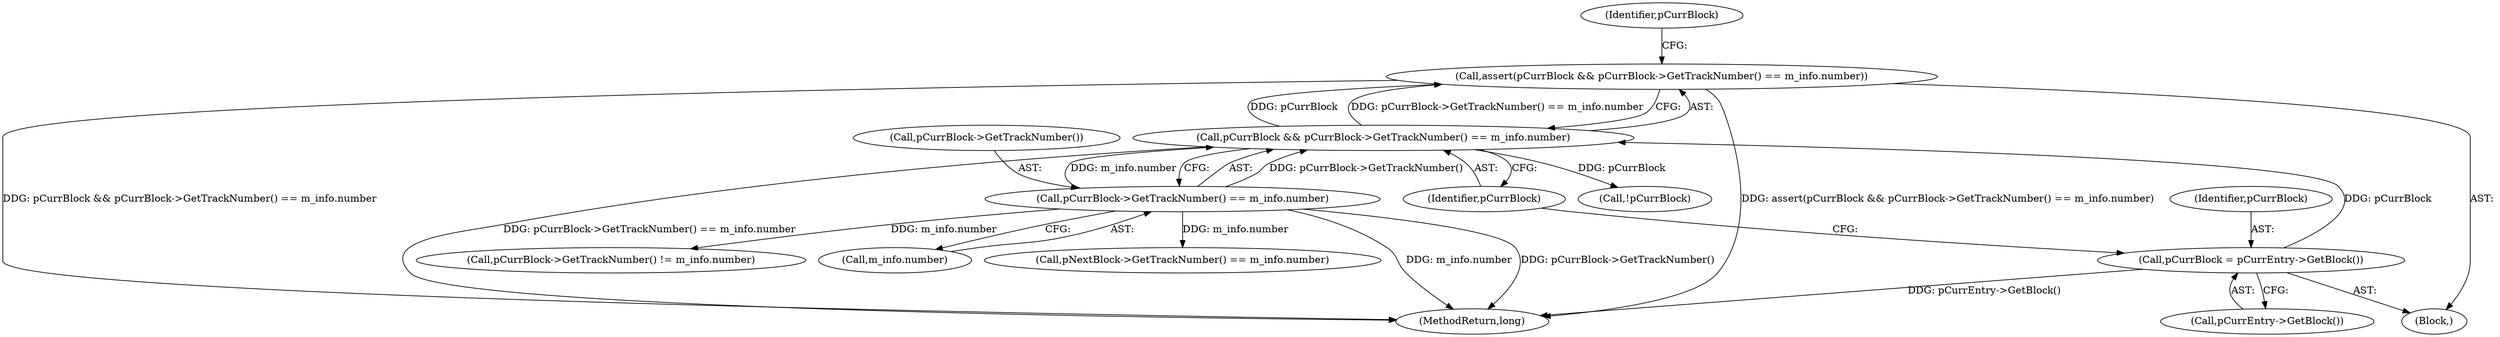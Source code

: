 digraph "0_Android_cc274e2abe8b2a6698a5c47d8aa4bb45f1f9538d_21@API" {
"1000119" [label="(Call,assert(pCurrBlock && pCurrBlock->GetTrackNumber() == m_info.number))"];
"1000120" [label="(Call,pCurrBlock && pCurrBlock->GetTrackNumber() == m_info.number)"];
"1000116" [label="(Call,pCurrBlock = pCurrEntry->GetBlock())"];
"1000122" [label="(Call,pCurrBlock->GetTrackNumber() == m_info.number)"];
"1000122" [label="(Call,pCurrBlock->GetTrackNumber() == m_info.number)"];
"1000255" [label="(MethodReturn,long)"];
"1000121" [label="(Identifier,pCurrBlock)"];
"1000120" [label="(Call,pCurrBlock && pCurrBlock->GetTrackNumber() == m_info.number)"];
"1000131" [label="(Call,pCurrBlock->GetTrackNumber() != m_info.number)"];
"1000118" [label="(Call,pCurrEntry->GetBlock())"];
"1000123" [label="(Call,pCurrBlock->GetTrackNumber())"];
"1000130" [label="(Identifier,pCurrBlock)"];
"1000116" [label="(Call,pCurrBlock = pCurrEntry->GetBlock())"];
"1000129" [label="(Call,!pCurrBlock)"];
"1000110" [label="(Block,)"];
"1000124" [label="(Call,m_info.number)"];
"1000175" [label="(Call,pNextBlock->GetTrackNumber() == m_info.number)"];
"1000119" [label="(Call,assert(pCurrBlock && pCurrBlock->GetTrackNumber() == m_info.number))"];
"1000117" [label="(Identifier,pCurrBlock)"];
"1000119" -> "1000110"  [label="AST: "];
"1000119" -> "1000120"  [label="CFG: "];
"1000120" -> "1000119"  [label="AST: "];
"1000130" -> "1000119"  [label="CFG: "];
"1000119" -> "1000255"  [label="DDG: pCurrBlock && pCurrBlock->GetTrackNumber() == m_info.number"];
"1000119" -> "1000255"  [label="DDG: assert(pCurrBlock && pCurrBlock->GetTrackNumber() == m_info.number)"];
"1000120" -> "1000119"  [label="DDG: pCurrBlock"];
"1000120" -> "1000119"  [label="DDG: pCurrBlock->GetTrackNumber() == m_info.number"];
"1000120" -> "1000121"  [label="CFG: "];
"1000120" -> "1000122"  [label="CFG: "];
"1000121" -> "1000120"  [label="AST: "];
"1000122" -> "1000120"  [label="AST: "];
"1000120" -> "1000255"  [label="DDG: pCurrBlock->GetTrackNumber() == m_info.number"];
"1000116" -> "1000120"  [label="DDG: pCurrBlock"];
"1000122" -> "1000120"  [label="DDG: pCurrBlock->GetTrackNumber()"];
"1000122" -> "1000120"  [label="DDG: m_info.number"];
"1000120" -> "1000129"  [label="DDG: pCurrBlock"];
"1000116" -> "1000110"  [label="AST: "];
"1000116" -> "1000118"  [label="CFG: "];
"1000117" -> "1000116"  [label="AST: "];
"1000118" -> "1000116"  [label="AST: "];
"1000121" -> "1000116"  [label="CFG: "];
"1000116" -> "1000255"  [label="DDG: pCurrEntry->GetBlock()"];
"1000122" -> "1000124"  [label="CFG: "];
"1000123" -> "1000122"  [label="AST: "];
"1000124" -> "1000122"  [label="AST: "];
"1000122" -> "1000255"  [label="DDG: pCurrBlock->GetTrackNumber()"];
"1000122" -> "1000255"  [label="DDG: m_info.number"];
"1000122" -> "1000131"  [label="DDG: m_info.number"];
"1000122" -> "1000175"  [label="DDG: m_info.number"];
}
